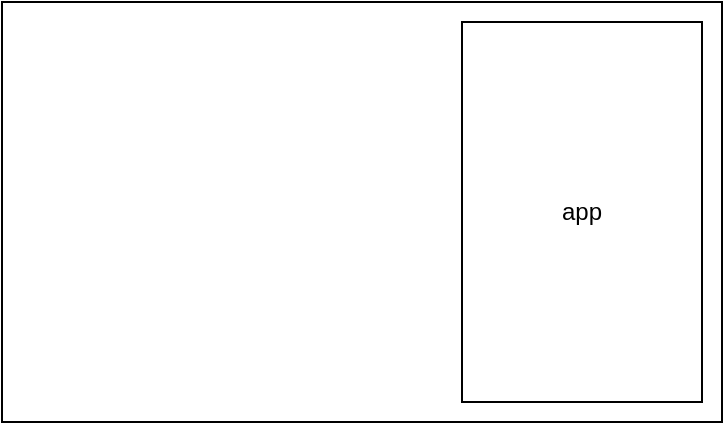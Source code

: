 <mxfile version="28.0.9">
  <diagram name="第 1 页" id="p-Kf3uR-xjNbBCjLXrCC">
    <mxGraphModel dx="1205" dy="715" grid="1" gridSize="10" guides="1" tooltips="1" connect="1" arrows="1" fold="1" page="1" pageScale="1" pageWidth="827" pageHeight="1169" math="0" shadow="0">
      <root>
        <mxCell id="0" />
        <mxCell id="1" parent="0" />
        <mxCell id="PUXzwF9LKrd8F2zT3Y6Q-1" value="" style="rounded=0;whiteSpace=wrap;html=1;" parent="1" vertex="1">
          <mxGeometry x="160" y="130" width="360" height="210" as="geometry" />
        </mxCell>
        <mxCell id="8KbCy9lmEmseonxulgkd-1" value="app" style="rounded=0;whiteSpace=wrap;html=1;" parent="1" vertex="1">
          <mxGeometry x="390" y="140" width="120" height="190" as="geometry" />
        </mxCell>
      </root>
    </mxGraphModel>
  </diagram>
</mxfile>
